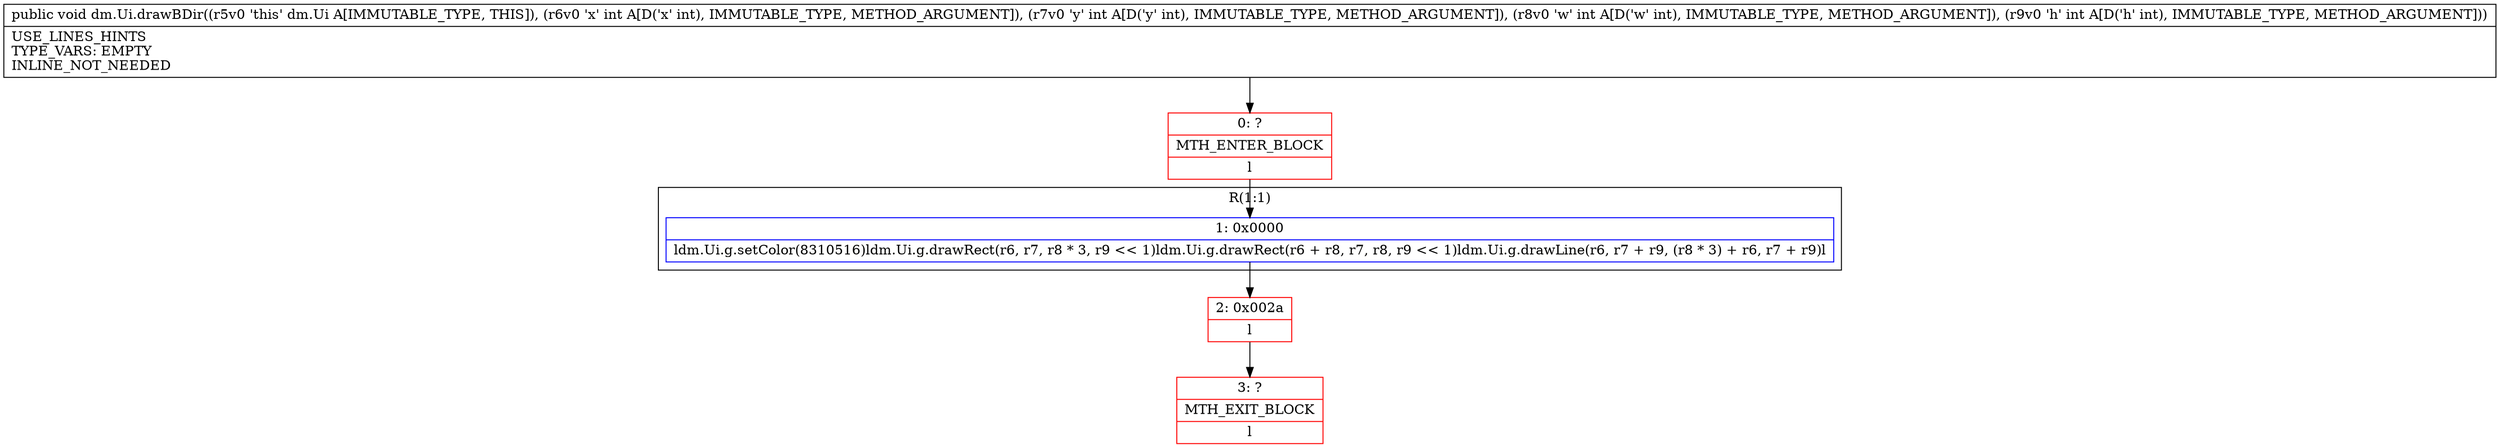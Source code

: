 digraph "CFG fordm.Ui.drawBDir(IIII)V" {
subgraph cluster_Region_107739029 {
label = "R(1:1)";
node [shape=record,color=blue];
Node_1 [shape=record,label="{1\:\ 0x0000|ldm.Ui.g.setColor(8310516)ldm.Ui.g.drawRect(r6, r7, r8 * 3, r9 \<\< 1)ldm.Ui.g.drawRect(r6 + r8, r7, r8, r9 \<\< 1)ldm.Ui.g.drawLine(r6, r7 + r9, (r8 * 3) + r6, r7 + r9)l}"];
}
Node_0 [shape=record,color=red,label="{0\:\ ?|MTH_ENTER_BLOCK\l|l}"];
Node_2 [shape=record,color=red,label="{2\:\ 0x002a|l}"];
Node_3 [shape=record,color=red,label="{3\:\ ?|MTH_EXIT_BLOCK\l|l}"];
MethodNode[shape=record,label="{public void dm.Ui.drawBDir((r5v0 'this' dm.Ui A[IMMUTABLE_TYPE, THIS]), (r6v0 'x' int A[D('x' int), IMMUTABLE_TYPE, METHOD_ARGUMENT]), (r7v0 'y' int A[D('y' int), IMMUTABLE_TYPE, METHOD_ARGUMENT]), (r8v0 'w' int A[D('w' int), IMMUTABLE_TYPE, METHOD_ARGUMENT]), (r9v0 'h' int A[D('h' int), IMMUTABLE_TYPE, METHOD_ARGUMENT]))  | USE_LINES_HINTS\lTYPE_VARS: EMPTY\lINLINE_NOT_NEEDED\l}"];
MethodNode -> Node_0;
Node_1 -> Node_2;
Node_0 -> Node_1;
Node_2 -> Node_3;
}

